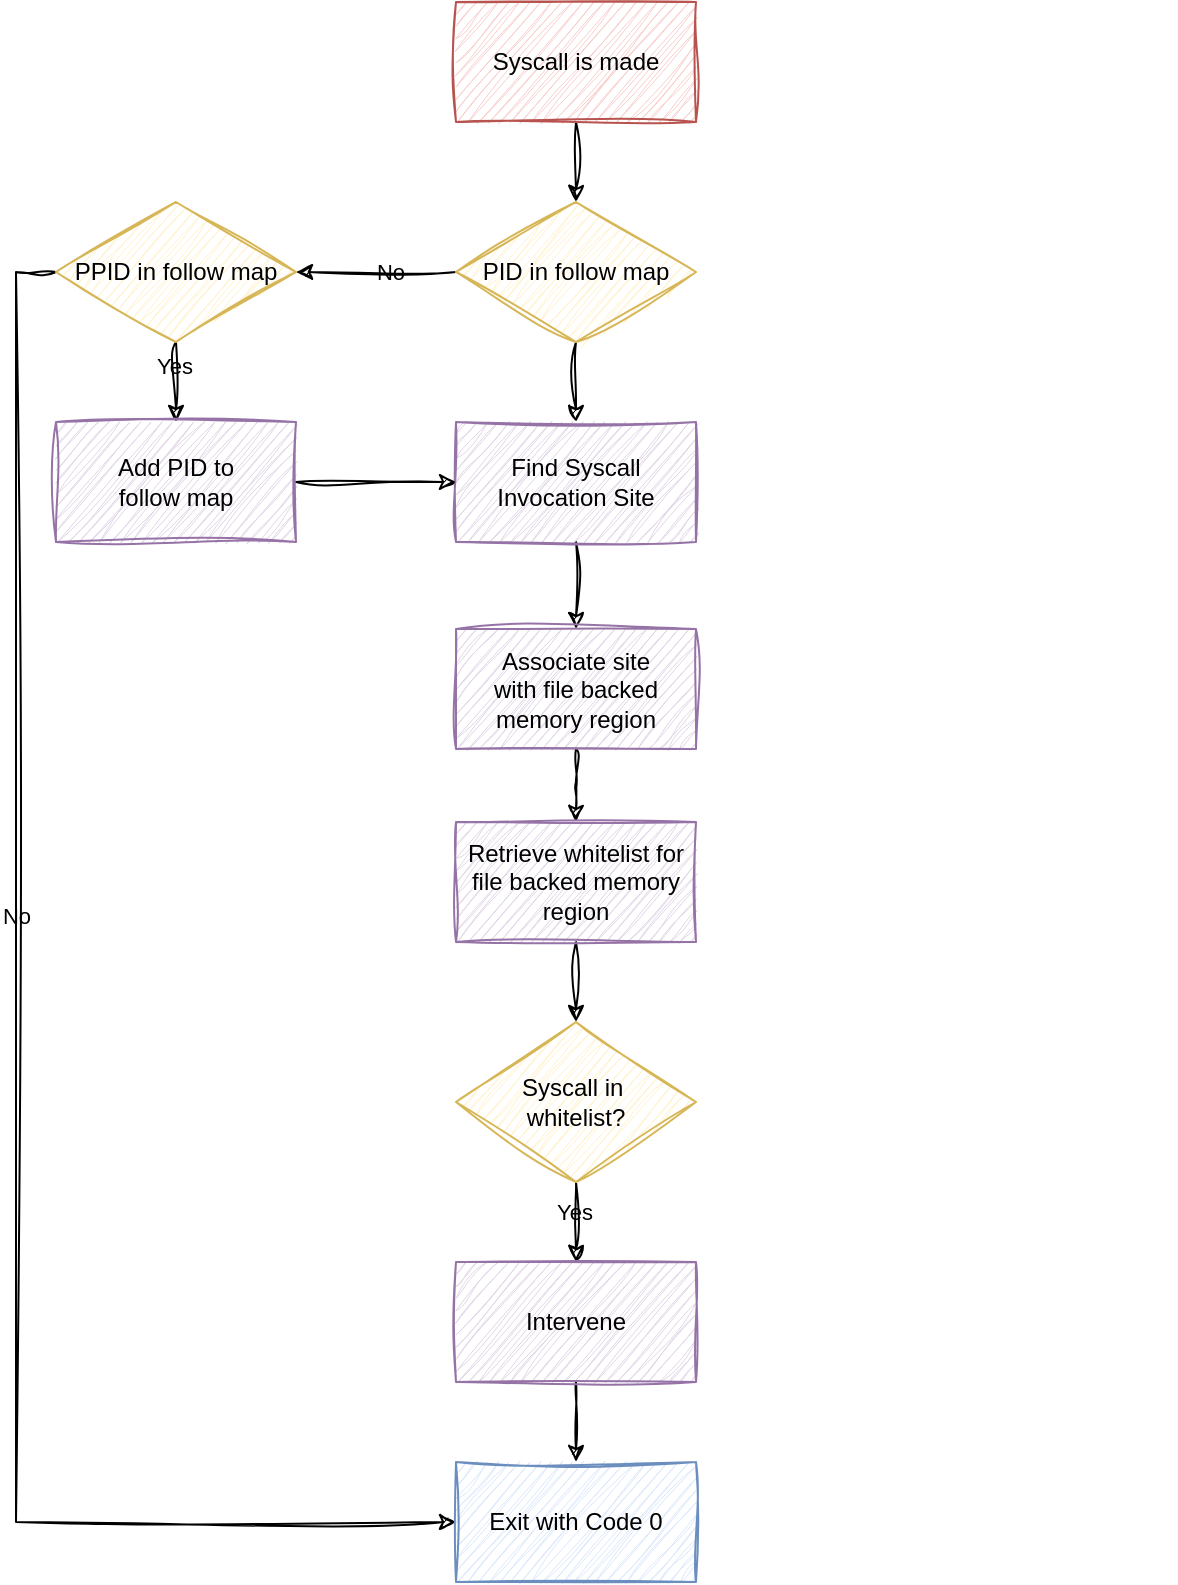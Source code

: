 <mxfile version="26.2.2">
  <diagram name="Page-1" id="tkqT64Fa1Iadw7DtF-jP">
    <mxGraphModel dx="1236" dy="917" grid="1" gridSize="10" guides="1" tooltips="1" connect="1" arrows="1" fold="1" page="1" pageScale="1" pageWidth="1169" pageHeight="827" math="0" shadow="0">
      <root>
        <mxCell id="0" />
        <mxCell id="1" parent="0" />
        <mxCell id="J1RcsDlZKyNho1X2fuFZ-6" value="" style="edgeStyle=orthogonalEdgeStyle;rounded=0;orthogonalLoop=1;jettySize=auto;html=1;labelBackgroundColor=none;fontColor=default;sketch=1;curveFitting=1;jiggle=2;" edge="1" parent="1" source="J1RcsDlZKyNho1X2fuFZ-2" target="J1RcsDlZKyNho1X2fuFZ-5">
          <mxGeometry relative="1" as="geometry" />
        </mxCell>
        <mxCell id="J1RcsDlZKyNho1X2fuFZ-2" value="Syscall is made" style="rounded=0;whiteSpace=wrap;html=1;labelBackgroundColor=none;sketch=1;curveFitting=1;jiggle=2;fillColor=#f8cecc;strokeColor=#b85450;" vertex="1" parent="1">
          <mxGeometry x="510" y="20" width="120" height="60" as="geometry" />
        </mxCell>
        <mxCell id="J1RcsDlZKyNho1X2fuFZ-9" value="" style="edgeStyle=orthogonalEdgeStyle;rounded=0;orthogonalLoop=1;jettySize=auto;html=1;labelBackgroundColor=none;fontColor=default;sketch=1;curveFitting=1;jiggle=2;" edge="1" parent="1" source="J1RcsDlZKyNho1X2fuFZ-5" target="J1RcsDlZKyNho1X2fuFZ-8">
          <mxGeometry relative="1" as="geometry" />
        </mxCell>
        <mxCell id="J1RcsDlZKyNho1X2fuFZ-26" value="" style="edgeStyle=orthogonalEdgeStyle;rounded=0;orthogonalLoop=1;jettySize=auto;html=1;labelBackgroundColor=none;fontColor=default;sketch=1;curveFitting=1;jiggle=2;" edge="1" parent="1" source="J1RcsDlZKyNho1X2fuFZ-5" target="J1RcsDlZKyNho1X2fuFZ-25">
          <mxGeometry relative="1" as="geometry" />
        </mxCell>
        <mxCell id="J1RcsDlZKyNho1X2fuFZ-30" value="No" style="edgeLabel;html=1;align=center;verticalAlign=middle;resizable=0;points=[];labelBackgroundColor=none;sketch=1;curveFitting=1;jiggle=2;" vertex="1" connectable="0" parent="J1RcsDlZKyNho1X2fuFZ-26">
          <mxGeometry x="-0.175" relative="1" as="geometry">
            <mxPoint as="offset" />
          </mxGeometry>
        </mxCell>
        <mxCell id="J1RcsDlZKyNho1X2fuFZ-39" value="" style="edgeStyle=orthogonalEdgeStyle;rounded=0;hachureGap=4;orthogonalLoop=1;jettySize=auto;html=1;fontFamily=Architects Daughter;fontSource=https%3A%2F%2Ffonts.googleapis.com%2Fcss%3Ffamily%3DArchitects%2BDaughter;strokeColor=none;sketch=1;curveFitting=1;jiggle=2;opacity=0;" edge="1" parent="1" source="J1RcsDlZKyNho1X2fuFZ-5" target="J1RcsDlZKyNho1X2fuFZ-38">
          <mxGeometry relative="1" as="geometry" />
        </mxCell>
        <mxCell id="J1RcsDlZKyNho1X2fuFZ-5" value="PID in follow map" style="rhombus;whiteSpace=wrap;html=1;rounded=0;labelBackgroundColor=none;sketch=1;curveFitting=1;jiggle=2;fillColor=#fff2cc;strokeColor=#d6b656;" vertex="1" parent="1">
          <mxGeometry x="510" y="120" width="120" height="70" as="geometry" />
        </mxCell>
        <mxCell id="J1RcsDlZKyNho1X2fuFZ-12" value="" style="edgeStyle=orthogonalEdgeStyle;rounded=0;orthogonalLoop=1;jettySize=auto;html=1;labelBackgroundColor=none;fontColor=default;sketch=1;curveFitting=1;jiggle=2;" edge="1" parent="1" source="J1RcsDlZKyNho1X2fuFZ-8" target="J1RcsDlZKyNho1X2fuFZ-11">
          <mxGeometry relative="1" as="geometry" />
        </mxCell>
        <mxCell id="J1RcsDlZKyNho1X2fuFZ-8" value="Find Syscall&lt;div&gt;Invocation Site&lt;/div&gt;" style="whiteSpace=wrap;html=1;rounded=0;labelBackgroundColor=none;sketch=1;curveFitting=1;jiggle=2;fillColor=#e1d5e7;strokeColor=#9673a6;" vertex="1" parent="1">
          <mxGeometry x="510" y="230" width="120" height="60" as="geometry" />
        </mxCell>
        <mxCell id="J1RcsDlZKyNho1X2fuFZ-18" value="" style="edgeStyle=orthogonalEdgeStyle;rounded=0;orthogonalLoop=1;jettySize=auto;html=1;labelBackgroundColor=none;fontColor=default;sketch=1;curveFitting=1;jiggle=2;" edge="1" parent="1" source="J1RcsDlZKyNho1X2fuFZ-11" target="J1RcsDlZKyNho1X2fuFZ-17">
          <mxGeometry relative="1" as="geometry" />
        </mxCell>
        <mxCell id="J1RcsDlZKyNho1X2fuFZ-11" value="Associate site&lt;div&gt;with file backed&lt;/div&gt;&lt;div&gt;memory region&lt;/div&gt;" style="whiteSpace=wrap;html=1;rounded=0;labelBackgroundColor=none;sketch=1;curveFitting=1;jiggle=2;fillColor=#e1d5e7;strokeColor=#9673a6;" vertex="1" parent="1">
          <mxGeometry x="510" y="333.5" width="120" height="60" as="geometry" />
        </mxCell>
        <mxCell id="J1RcsDlZKyNho1X2fuFZ-20" value="" style="edgeStyle=orthogonalEdgeStyle;rounded=0;orthogonalLoop=1;jettySize=auto;html=1;labelBackgroundColor=none;fontColor=default;sketch=1;curveFitting=1;jiggle=2;" edge="1" parent="1" source="J1RcsDlZKyNho1X2fuFZ-17" target="J1RcsDlZKyNho1X2fuFZ-19">
          <mxGeometry relative="1" as="geometry" />
        </mxCell>
        <mxCell id="J1RcsDlZKyNho1X2fuFZ-17" value="Retrieve whitelist for&lt;div&gt;file backed memory&lt;/div&gt;&lt;div&gt;region&lt;/div&gt;" style="whiteSpace=wrap;html=1;rounded=0;labelBackgroundColor=none;sketch=1;curveFitting=1;jiggle=2;fillColor=#e1d5e7;strokeColor=#9673a6;" vertex="1" parent="1">
          <mxGeometry x="510" y="430" width="120" height="60" as="geometry" />
        </mxCell>
        <mxCell id="J1RcsDlZKyNho1X2fuFZ-23" value="" style="edgeStyle=orthogonalEdgeStyle;rounded=0;orthogonalLoop=1;jettySize=auto;html=1;labelBackgroundColor=none;fontColor=default;sketch=1;curveFitting=1;jiggle=2;" edge="1" parent="1" source="J1RcsDlZKyNho1X2fuFZ-19" target="J1RcsDlZKyNho1X2fuFZ-22">
          <mxGeometry relative="1" as="geometry" />
        </mxCell>
        <mxCell id="J1RcsDlZKyNho1X2fuFZ-24" value="Yes" style="edgeLabel;html=1;align=center;verticalAlign=middle;resizable=0;points=[];labelBackgroundColor=none;sketch=1;curveFitting=1;jiggle=2;" vertex="1" connectable="0" parent="J1RcsDlZKyNho1X2fuFZ-23">
          <mxGeometry x="-0.25" y="-1" relative="1" as="geometry">
            <mxPoint as="offset" />
          </mxGeometry>
        </mxCell>
        <mxCell id="J1RcsDlZKyNho1X2fuFZ-19" value="Syscall in&amp;nbsp;&lt;div&gt;whitelist?&lt;/div&gt;" style="rhombus;whiteSpace=wrap;html=1;rounded=0;labelBackgroundColor=none;sketch=1;curveFitting=1;jiggle=2;fillColor=#fff2cc;strokeColor=#d6b656;" vertex="1" parent="1">
          <mxGeometry x="510" y="530" width="120" height="80" as="geometry" />
        </mxCell>
        <mxCell id="J1RcsDlZKyNho1X2fuFZ-34" value="" style="edgeStyle=orthogonalEdgeStyle;rounded=0;orthogonalLoop=1;jettySize=auto;html=1;labelBackgroundColor=none;fontColor=default;sketch=1;curveFitting=1;jiggle=2;" edge="1" parent="1" source="J1RcsDlZKyNho1X2fuFZ-22" target="J1RcsDlZKyNho1X2fuFZ-33">
          <mxGeometry relative="1" as="geometry" />
        </mxCell>
        <mxCell id="J1RcsDlZKyNho1X2fuFZ-22" value="Intervene" style="whiteSpace=wrap;html=1;rounded=0;labelBackgroundColor=none;sketch=1;curveFitting=1;jiggle=2;fillColor=#e1d5e7;strokeColor=#9673a6;" vertex="1" parent="1">
          <mxGeometry x="510" y="650" width="120" height="60" as="geometry" />
        </mxCell>
        <mxCell id="J1RcsDlZKyNho1X2fuFZ-28" value="" style="edgeStyle=orthogonalEdgeStyle;rounded=0;orthogonalLoop=1;jettySize=auto;html=1;labelBackgroundColor=none;fontColor=default;sketch=1;curveFitting=1;jiggle=2;" edge="1" parent="1" source="J1RcsDlZKyNho1X2fuFZ-25" target="J1RcsDlZKyNho1X2fuFZ-27">
          <mxGeometry relative="1" as="geometry" />
        </mxCell>
        <mxCell id="J1RcsDlZKyNho1X2fuFZ-31" value="Yes" style="edgeLabel;html=1;align=center;verticalAlign=middle;resizable=0;points=[];labelBackgroundColor=none;sketch=1;curveFitting=1;jiggle=2;" vertex="1" connectable="0" parent="J1RcsDlZKyNho1X2fuFZ-28">
          <mxGeometry x="-0.4" y="-1" relative="1" as="geometry">
            <mxPoint as="offset" />
          </mxGeometry>
        </mxCell>
        <mxCell id="J1RcsDlZKyNho1X2fuFZ-35" style="edgeStyle=orthogonalEdgeStyle;rounded=0;orthogonalLoop=1;jettySize=auto;html=1;exitX=0;exitY=0.5;exitDx=0;exitDy=0;entryX=0;entryY=0.5;entryDx=0;entryDy=0;labelBackgroundColor=none;fontColor=default;sketch=1;curveFitting=1;jiggle=2;" edge="1" parent="1" source="J1RcsDlZKyNho1X2fuFZ-25" target="J1RcsDlZKyNho1X2fuFZ-33">
          <mxGeometry relative="1" as="geometry" />
        </mxCell>
        <mxCell id="J1RcsDlZKyNho1X2fuFZ-36" value="No" style="edgeLabel;html=1;align=center;verticalAlign=middle;resizable=0;points=[];labelBackgroundColor=none;sketch=1;curveFitting=1;jiggle=2;" vertex="1" connectable="0" parent="J1RcsDlZKyNho1X2fuFZ-35">
          <mxGeometry x="-0.209" relative="1" as="geometry">
            <mxPoint as="offset" />
          </mxGeometry>
        </mxCell>
        <mxCell id="J1RcsDlZKyNho1X2fuFZ-25" value="PPID in follow map" style="rhombus;whiteSpace=wrap;html=1;rounded=0;labelBackgroundColor=none;sketch=1;curveFitting=1;jiggle=2;fillColor=#fff2cc;strokeColor=#d6b656;" vertex="1" parent="1">
          <mxGeometry x="310" y="120" width="120" height="70" as="geometry" />
        </mxCell>
        <mxCell id="J1RcsDlZKyNho1X2fuFZ-29" style="edgeStyle=orthogonalEdgeStyle;rounded=0;orthogonalLoop=1;jettySize=auto;html=1;exitX=1;exitY=0.5;exitDx=0;exitDy=0;entryX=0;entryY=0.5;entryDx=0;entryDy=0;labelBackgroundColor=none;fontColor=default;sketch=1;curveFitting=1;jiggle=2;" edge="1" parent="1" source="J1RcsDlZKyNho1X2fuFZ-27" target="J1RcsDlZKyNho1X2fuFZ-8">
          <mxGeometry relative="1" as="geometry" />
        </mxCell>
        <mxCell id="J1RcsDlZKyNho1X2fuFZ-27" value="Add PID to&lt;div&gt;follow map&lt;/div&gt;" style="whiteSpace=wrap;html=1;rounded=0;labelBackgroundColor=none;sketch=1;curveFitting=1;jiggle=2;fillColor=#e1d5e7;strokeColor=#9673a6;" vertex="1" parent="1">
          <mxGeometry x="310" y="230" width="120" height="60" as="geometry" />
        </mxCell>
        <mxCell id="J1RcsDlZKyNho1X2fuFZ-33" value="Exit with Code 0" style="whiteSpace=wrap;html=1;rounded=0;labelBackgroundColor=none;sketch=1;curveFitting=1;jiggle=2;fillColor=#dae8fc;strokeColor=#6c8ebf;" vertex="1" parent="1">
          <mxGeometry x="510" y="750" width="120" height="60" as="geometry" />
        </mxCell>
        <mxCell id="J1RcsDlZKyNho1X2fuFZ-38" value="" style="rhombus;whiteSpace=wrap;html=1;fillColor=#fff2cc;strokeColor=none;rounded=0;labelBackgroundColor=none;sketch=1;curveFitting=1;jiggle=2;opacity=0;" vertex="1" parent="1">
          <mxGeometry x="730" y="115" width="140" height="80" as="geometry" />
        </mxCell>
      </root>
    </mxGraphModel>
  </diagram>
</mxfile>
